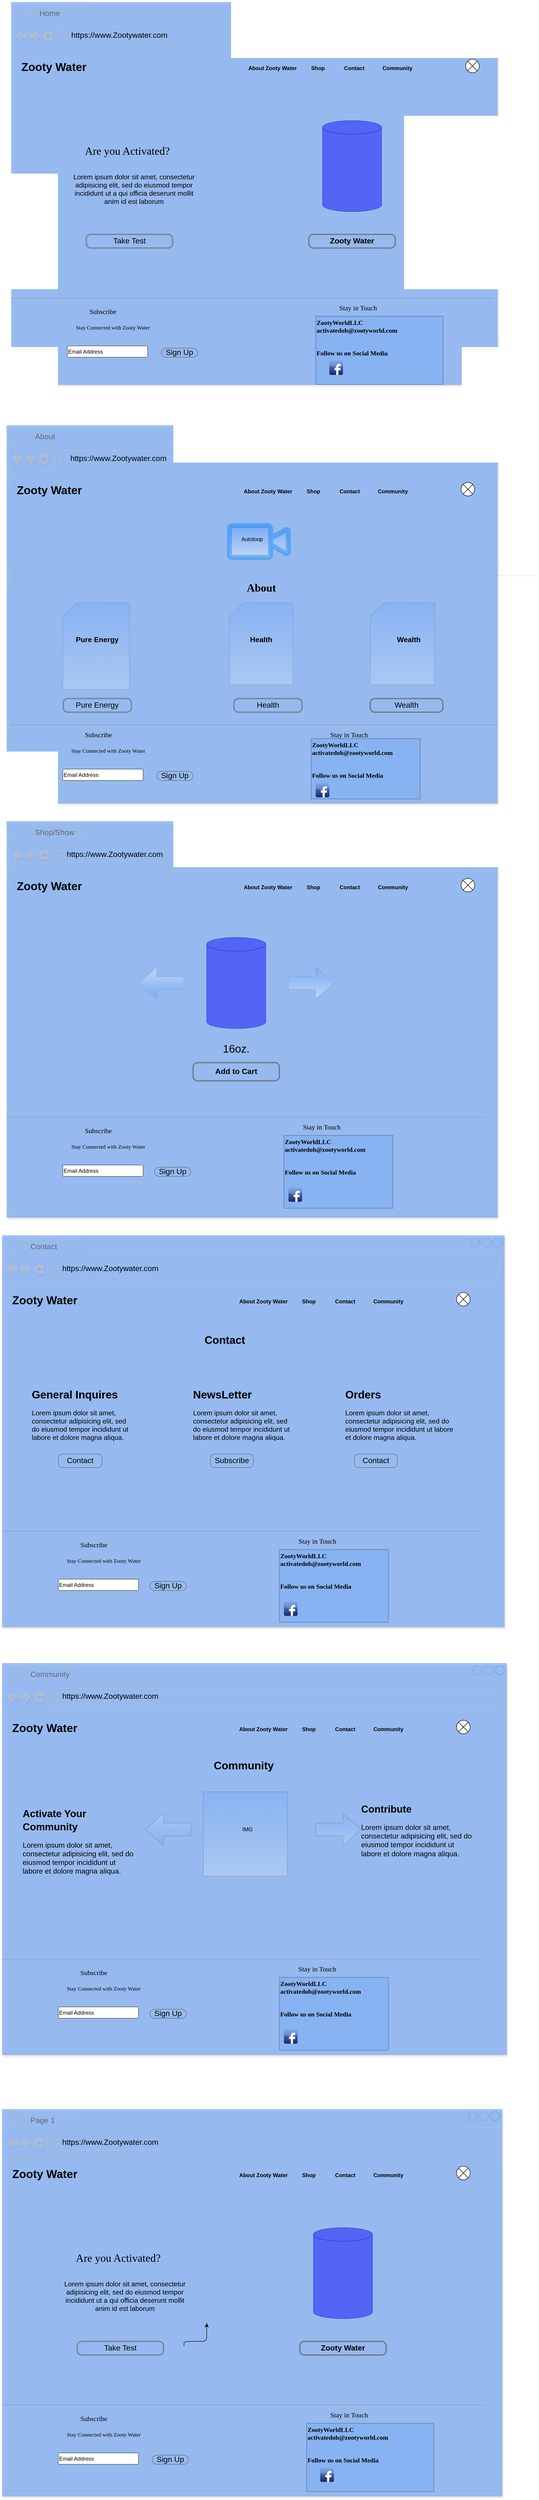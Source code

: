 <mxfile>
    <diagram id="Bkmkow826LwfUad28RLH" name="Page-1">
        <mxGraphModel dx="1560" dy="3730" grid="1" gridSize="10" guides="1" tooltips="1" connect="1" arrows="1" fold="1" page="1" pageScale="1" pageWidth="850" pageHeight="1100" math="0" shadow="0">
            <root>
                <mxCell id="0"/>
                <mxCell id="1" parent="0"/>
                <mxCell id="28" value="" style="strokeWidth=1;shadow=1;dashed=0;align=center;html=1;shape=mxgraph.mockup.containers.browserWindow;rSize=0;mainText=,;recursiveResize=0;rounded=0;labelBackgroundColor=none;fontFamily=Verdana;fontSize=12;gradientDirection=north;opacity=50;strokeColor=#6C8EBF;fillColor=#4F95FF;" vertex="1" parent="1">
                    <mxGeometry x="30" y="-840" width="1070" height="840" as="geometry"/>
                </mxCell>
                <mxCell id="29" value="Home" style="strokeWidth=1;shadow=0;dashed=0;align=center;html=1;shape=mxgraph.mockup.containers.anchor;fontSize=17;fontColor=#666666;align=left;" vertex="1" parent="28">
                    <mxGeometry x="60" y="12" width="110" height="26" as="geometry"/>
                </mxCell>
                <mxCell id="30" value="&lt;font color=&quot;#000000&quot;&gt;https://www.Zootywater.com&lt;/font&gt;" style="strokeWidth=1;shadow=0;dashed=0;align=center;html=1;shape=mxgraph.mockup.containers.anchor;rSize=0;fontSize=17;fontColor=#666666;align=left;" vertex="1" parent="28">
                    <mxGeometry x="130" y="60" width="250" height="26" as="geometry"/>
                </mxCell>
                <mxCell id="31" value="&lt;font style=&quot;font-size: 25px&quot; face=&quot;Helvetica&quot;&gt;&lt;b&gt;Zooty Water&lt;/b&gt;&lt;/font&gt;" style="text;html=1;points=[];align=left;verticalAlign=top;spacingTop=-4;fontSize=30;fontFamily=Verdana" vertex="1" parent="28">
                    <mxGeometry x="20" y="120" width="270" height="40" as="geometry"/>
                </mxCell>
                <mxCell id="32" value="&lt;font style=&quot;font-size: 24px&quot;&gt;Are you Activated?&lt;/font&gt;" style="text;html=1;points=[];align=left;verticalAlign=top;spacingTop=-4;fontSize=15;fontFamily=Verdana" vertex="1" parent="28">
                    <mxGeometry x="160" y="310" width="250" height="30" as="geometry"/>
                </mxCell>
                <mxCell id="33" value="Take Test" style="strokeWidth=3;shadow=0;dashed=0;align=center;html=1;shape=mxgraph.mockup.buttons.button;strokeColor=#666666;mainText=;buttonStyle=round;fontSize=17;fontStyle=0;fillColor=none;whiteSpace=wrap;rounded=0;labelBackgroundColor=none;opacity=60;" vertex="1" parent="28">
                    <mxGeometry x="165" y="510" width="190" height="30" as="geometry"/>
                </mxCell>
                <mxCell id="34" value="&lt;b&gt;Zooty Water&lt;/b&gt;" style="strokeWidth=3;shadow=0;dashed=0;align=center;html=1;shape=mxgraph.mockup.buttons.button;strokeColor=#666666;mainText=;buttonStyle=round;fontSize=17;fontStyle=0;fillColor=none;whiteSpace=wrap;rounded=0;labelBackgroundColor=none;opacity=70;" vertex="1" parent="28">
                    <mxGeometry x="655" y="510" width="190" height="30" as="geometry"/>
                </mxCell>
                <mxCell id="35" value="" style="verticalLabelPosition=bottom;shadow=0;dashed=0;align=center;html=1;verticalAlign=top;strokeWidth=1;shape=mxgraph.mockup.markup.line;strokeColor=#999999;rounded=0;labelBackgroundColor=none;fillColor=#ffffff;fontFamily=Verdana;fontSize=12;fontColor=#000000;" vertex="1" parent="28">
                    <mxGeometry y="640" width="1060" height="20" as="geometry"/>
                </mxCell>
                <mxCell id="36" value="Subscribe" style="text;html=1;points=[];align=left;verticalAlign=top;spacingTop=-4;fontSize=15;fontFamily=Verdana" vertex="1" parent="28">
                    <mxGeometry x="170" y="667.5" width="170" height="30" as="geometry"/>
                </mxCell>
                <mxCell id="37" value="Stay in Touch" style="text;html=1;points=[];align=left;verticalAlign=top;spacingTop=-4;fontSize=15;fontFamily=Verdana" vertex="1" parent="28">
                    <mxGeometry x="720" y="660" width="170" height="30" as="geometry"/>
                </mxCell>
                <mxCell id="38" value="&lt;font style=&quot;font-size: 14px&quot;&gt;&lt;b&gt;ZootyWorldLLC&lt;br&gt;activatedoh@zootyworld.com&lt;br&gt;&lt;br&gt;&lt;br&gt;Follow us on Social Media&lt;br&gt;&lt;/b&gt;&lt;br&gt;&lt;/font&gt;" style="whiteSpace=wrap;html=1;rounded=0;shadow=0;labelBackgroundColor=none;strokeWidth=2;fontFamily=Verdana;fontSize=12;align=left;verticalAlign=top;opacity=20;fillColor=#4F95FF;" vertex="1" parent="28">
                    <mxGeometry x="670" y="690" width="280" height="150" as="geometry"/>
                </mxCell>
                <mxCell id="39" value="Stay Connected with Zooty Water&amp;nbsp;" style="text;html=1;points=[];align=left;verticalAlign=top;spacingTop=-4;fontSize=12;fontFamily=Verdana;whiteSpace=wrap;" vertex="1" parent="28">
                    <mxGeometry x="140" y="705" width="470" height="40" as="geometry"/>
                </mxCell>
                <mxCell id="40" value="&lt;b&gt;About Zooty Water&lt;/b&gt;" style="text;html=1;strokeColor=none;fillColor=none;align=center;verticalAlign=middle;whiteSpace=wrap;rounded=0;" vertex="1" parent="28">
                    <mxGeometry x="520" y="130" width="110" height="30" as="geometry"/>
                </mxCell>
                <mxCell id="41" value="Shop" style="text;html=1;strokeColor=none;fillColor=none;align=center;verticalAlign=middle;whiteSpace=wrap;rounded=0;fontStyle=1" vertex="1" parent="28">
                    <mxGeometry x="600" y="130" width="150" height="30" as="geometry"/>
                </mxCell>
                <mxCell id="42" value="&lt;b&gt;Contact&lt;/b&gt;" style="text;html=1;strokeColor=none;fillColor=none;align=center;verticalAlign=middle;whiteSpace=wrap;rounded=0;" vertex="1" parent="28">
                    <mxGeometry x="710" y="130" width="90" height="30" as="geometry"/>
                </mxCell>
                <mxCell id="43" value="&lt;b&gt;Community&lt;/b&gt;" style="text;html=1;strokeColor=none;fillColor=none;align=center;verticalAlign=middle;whiteSpace=wrap;rounded=0;" vertex="1" parent="28">
                    <mxGeometry x="790" y="130" width="120" height="30" as="geometry"/>
                </mxCell>
                <mxCell id="44" value="" style="shape=sumEllipse;perimeter=ellipsePerimeter;whiteSpace=wrap;html=1;backgroundOutline=1;" vertex="1" parent="28">
                    <mxGeometry x="1000" y="125" width="30" height="30" as="geometry"/>
                </mxCell>
                <mxCell id="45" value="&lt;span style=&quot;text-align: left&quot;&gt;&lt;font style=&quot;font-size: 15px&quot;&gt;Lorem ipsum dolor sit amet, consectetur adipisicing elit, sed do eiusmod tempor incididunt ut a qui officia deserunt mollit anim id est laborum&lt;/font&gt;&lt;/span&gt;" style="text;html=1;strokeColor=none;fillColor=none;align=center;verticalAlign=middle;whiteSpace=wrap;rounded=0;" vertex="1" parent="28">
                    <mxGeometry x="130" y="340" width="280" height="140" as="geometry"/>
                </mxCell>
                <mxCell id="46" value="" style="shape=cylinder3;whiteSpace=wrap;html=1;boundedLbl=1;backgroundOutline=1;size=15;strokeColor=#0D00BF;fillColor=#1212FC;opacity=50;" vertex="1" parent="28">
                    <mxGeometry x="685" y="260" width="130" height="200" as="geometry"/>
                </mxCell>
                <mxCell id="47" value="" style="shape=image;html=1;verticalAlign=top;verticalLabelPosition=bottom;labelBackgroundColor=#ffffff;imageAspect=0;aspect=fixed;image=https://cdn4.iconfinder.com/data/icons/general-office/91/General_Office_03-128.png" vertex="1" parent="28">
                    <mxGeometry x="20" y="705" width="95" height="95" as="geometry"/>
                </mxCell>
                <mxCell id="48" value="&lt;font style=&quot;font-size: 12px&quot;&gt;Email Address&lt;/font&gt;" style="strokeWidth=1;html=1;shadow=0;dashed=0;shape=mxgraph.ios.iTextInput;strokeColor=#444444;buttonText=;fontSize=8;whiteSpace=wrap;align=left;" vertex="1" parent="28">
                    <mxGeometry x="123.25" y="755" width="176.75" height="25" as="geometry"/>
                </mxCell>
                <mxCell id="49" value="" style="dashed=0;outlineConnect=0;html=1;align=center;labelPosition=center;verticalLabelPosition=bottom;verticalAlign=top;shape=mxgraph.webicons.facebook;fillColor=#6294E4;gradientColor=#1A2665;strokeWidth=12;" vertex="1" parent="28">
                    <mxGeometry x="700" y="787.35" width="30" height="31.4" as="geometry"/>
                </mxCell>
                <mxCell id="50" value="" style="shape=image;html=1;verticalAlign=top;verticalLabelPosition=bottom;labelBackgroundColor=#ffffff;imageAspect=0;aspect=fixed;image=https://cdn3.iconfinder.com/data/icons/social-media-2169/24/social_media_social_media_logo_instagram-128.png;strokeWidth=12;gradientColor=none;" vertex="1" parent="28">
                    <mxGeometry x="750" y="787.35" width="35" height="35" as="geometry"/>
                </mxCell>
                <mxCell id="51" value="" style="shape=image;html=1;verticalAlign=top;verticalLabelPosition=bottom;labelBackgroundColor=#ffffff;imageAspect=0;aspect=fixed;image=https://cdn3.iconfinder.com/data/icons/2018-social-media-logotypes/1000/2018_social_media_popular_app_logo_youtube-128.png;strokeWidth=12;gradientColor=none;" vertex="1" parent="28">
                    <mxGeometry x="807" y="785.85" width="38" height="38" as="geometry"/>
                </mxCell>
                <mxCell id="52" value="" style="shape=image;html=1;verticalAlign=top;verticalLabelPosition=bottom;labelBackgroundColor=#ffffff;imageAspect=0;aspect=fixed;image=https://cdn1.iconfinder.com/data/icons/science-technology-outline/91/Science__Technology_20-128.png;strokeWidth=12;gradientColor=none;" vertex="1" parent="28">
                    <mxGeometry x="870" y="787.35" width="40" height="40" as="geometry"/>
                </mxCell>
                <mxCell id="53" value="Sign Up" style="strokeWidth=1;shadow=0;dashed=0;align=center;html=1;shape=mxgraph.mockup.buttons.button;strokeColor=#666666;mainText=;buttonStyle=round;fontSize=17;fontStyle=0;fillColor=none;whiteSpace=wrap;rounded=0;labelBackgroundColor=none;" vertex="1" parent="28">
                    <mxGeometry x="330" y="760" width="80" height="20" as="geometry"/>
                </mxCell>
                <mxCell id="54" value="" style="strokeWidth=1;shadow=1;dashed=0;align=center;html=1;shape=mxgraph.mockup.containers.browserWindow;rSize=0;mainText=,;recursiveResize=0;rounded=0;labelBackgroundColor=none;fontFamily=Verdana;fontSize=12;gradientDirection=north;opacity=50;strokeColor=#6C8EBF;fillColor=#4F95FF;" vertex="1" parent="1">
                    <mxGeometry x="20" y="960" width="1080" height="870" as="geometry"/>
                </mxCell>
                <mxCell id="55" value="Shop/Show" style="strokeWidth=1;shadow=0;dashed=0;align=center;html=1;shape=mxgraph.mockup.containers.anchor;fontSize=17;fontColor=#666666;align=left;" vertex="1" parent="54">
                    <mxGeometry x="60" y="12" width="110" height="26" as="geometry"/>
                </mxCell>
                <mxCell id="56" value="&lt;font color=&quot;#000000&quot;&gt;https://www.Zootywater.com&lt;/font&gt;" style="strokeWidth=1;shadow=0;dashed=0;align=center;html=1;shape=mxgraph.mockup.containers.anchor;rSize=0;fontSize=17;fontColor=#666666;align=left;" vertex="1" parent="54">
                    <mxGeometry x="130" y="60" width="250" height="26" as="geometry"/>
                </mxCell>
                <mxCell id="57" value="&lt;font style=&quot;font-size: 25px&quot; face=&quot;Helvetica&quot;&gt;&lt;b&gt;Zooty Water&lt;/b&gt;&lt;/font&gt;" style="text;html=1;points=[];align=left;verticalAlign=top;spacingTop=-4;fontSize=30;fontFamily=Verdana" vertex="1" parent="54">
                    <mxGeometry x="20" y="120" width="270" height="40" as="geometry"/>
                </mxCell>
                <mxCell id="58" value="&lt;b&gt;Add to Cart&lt;/b&gt;" style="strokeWidth=3;shadow=0;dashed=0;align=center;html=1;shape=mxgraph.mockup.buttons.button;strokeColor=#666666;mainText=;buttonStyle=round;fontSize=17;fontStyle=0;fillColor=none;whiteSpace=wrap;rounded=0;labelBackgroundColor=none;opacity=70;" vertex="1" parent="54">
                    <mxGeometry x="410" y="530" width="190" height="40" as="geometry"/>
                </mxCell>
                <mxCell id="59" value="" style="verticalLabelPosition=bottom;shadow=0;dashed=0;align=center;html=1;verticalAlign=top;strokeWidth=1;shape=mxgraph.mockup.markup.line;strokeColor=#999999;rounded=0;labelBackgroundColor=none;fillColor=#ffffff;fontFamily=Verdana;fontSize=12;fontColor=#000000;" vertex="1" parent="54">
                    <mxGeometry y="640" width="1050" height="20" as="geometry"/>
                </mxCell>
                <mxCell id="60" value="Subscribe" style="text;html=1;points=[];align=left;verticalAlign=top;spacingTop=-4;fontSize=15;fontFamily=Verdana" vertex="1" parent="54">
                    <mxGeometry x="170" y="667.5" width="170" height="30" as="geometry"/>
                </mxCell>
                <mxCell id="61" value="Stay in Touch" style="text;html=1;points=[];align=left;verticalAlign=top;spacingTop=-4;fontSize=15;fontFamily=Verdana" vertex="1" parent="54">
                    <mxGeometry x="650" y="660" width="170" height="30" as="geometry"/>
                </mxCell>
                <mxCell id="62" value="&lt;font style=&quot;font-size: 14px&quot;&gt;&lt;b&gt;ZootyWorldLLC&lt;br&gt;activatedoh@zootyworld.com&lt;br&gt;&lt;br&gt;&lt;br&gt;Follow us on Social Media&lt;br&gt;&lt;/b&gt;&lt;br&gt;&lt;/font&gt;" style="whiteSpace=wrap;html=1;rounded=0;shadow=0;labelBackgroundColor=none;strokeWidth=2;fontFamily=Verdana;fontSize=12;align=left;verticalAlign=top;opacity=20;fillColor=#4F95FF;" vertex="1" parent="54">
                    <mxGeometry x="610" y="690" width="240" height="160" as="geometry"/>
                </mxCell>
                <mxCell id="63" value="Stay Connected with Zooty Water&amp;nbsp;" style="text;html=1;points=[];align=left;verticalAlign=top;spacingTop=-4;fontSize=12;fontFamily=Verdana;whiteSpace=wrap;" vertex="1" parent="54">
                    <mxGeometry x="140" y="705" width="470" height="40" as="geometry"/>
                </mxCell>
                <mxCell id="64" value="&lt;b&gt;About Zooty Water&lt;/b&gt;" style="text;html=1;strokeColor=none;fillColor=none;align=center;verticalAlign=middle;whiteSpace=wrap;rounded=0;" vertex="1" parent="54">
                    <mxGeometry x="520" y="130" width="110" height="30" as="geometry"/>
                </mxCell>
                <mxCell id="65" value="Shop" style="text;html=1;strokeColor=none;fillColor=none;align=center;verticalAlign=middle;whiteSpace=wrap;rounded=0;fontStyle=1" vertex="1" parent="54">
                    <mxGeometry x="600" y="130" width="150" height="30" as="geometry"/>
                </mxCell>
                <mxCell id="66" value="&lt;b&gt;Contact&lt;/b&gt;" style="text;html=1;strokeColor=none;fillColor=none;align=center;verticalAlign=middle;whiteSpace=wrap;rounded=0;" vertex="1" parent="54">
                    <mxGeometry x="710" y="130" width="90" height="30" as="geometry"/>
                </mxCell>
                <mxCell id="67" value="&lt;b&gt;Community&lt;/b&gt;" style="text;html=1;strokeColor=none;fillColor=none;align=center;verticalAlign=middle;whiteSpace=wrap;rounded=0;" vertex="1" parent="54">
                    <mxGeometry x="790" y="130" width="120" height="30" as="geometry"/>
                </mxCell>
                <mxCell id="68" value="" style="shape=sumEllipse;perimeter=ellipsePerimeter;whiteSpace=wrap;html=1;backgroundOutline=1;" vertex="1" parent="54">
                    <mxGeometry x="1000" y="125" width="30" height="30" as="geometry"/>
                </mxCell>
                <mxCell id="69" value="" style="shape=cylinder3;whiteSpace=wrap;html=1;boundedLbl=1;backgroundOutline=1;size=15;strokeColor=#0D00BF;fillColor=#1212FC;opacity=50;" vertex="1" parent="54">
                    <mxGeometry x="440" y="255" width="130" height="200" as="geometry"/>
                </mxCell>
                <mxCell id="70" value="" style="shape=image;html=1;verticalAlign=top;verticalLabelPosition=bottom;labelBackgroundColor=#ffffff;imageAspect=0;aspect=fixed;image=https://cdn4.iconfinder.com/data/icons/general-office/91/General_Office_03-128.png" vertex="1" parent="54">
                    <mxGeometry x="20" y="705" width="95" height="95" as="geometry"/>
                </mxCell>
                <mxCell id="71" value="&lt;font style=&quot;font-size: 12px&quot;&gt;Email Address&lt;/font&gt;" style="strokeWidth=1;html=1;shadow=0;dashed=0;shape=mxgraph.ios.iTextInput;strokeColor=#444444;buttonText=;fontSize=8;whiteSpace=wrap;align=left;" vertex="1" parent="54">
                    <mxGeometry x="123.25" y="755" width="176.75" height="25" as="geometry"/>
                </mxCell>
                <mxCell id="72" value="" style="dashed=0;outlineConnect=0;html=1;align=center;labelPosition=center;verticalLabelPosition=bottom;verticalAlign=top;shape=mxgraph.webicons.facebook;fillColor=#6294E4;gradientColor=#1A2665;strokeWidth=12;" vertex="1" parent="54">
                    <mxGeometry x="620" y="804.3" width="30" height="31.4" as="geometry"/>
                </mxCell>
                <mxCell id="73" value="" style="shape=image;html=1;verticalAlign=top;verticalLabelPosition=bottom;labelBackgroundColor=#ffffff;imageAspect=0;aspect=fixed;image=https://cdn3.iconfinder.com/data/icons/social-media-2169/24/social_media_social_media_logo_instagram-128.png;strokeWidth=12;gradientColor=none;" vertex="1" parent="54">
                    <mxGeometry x="670" y="805" width="35" height="35" as="geometry"/>
                </mxCell>
                <mxCell id="74" value="" style="shape=image;html=1;verticalAlign=top;verticalLabelPosition=bottom;labelBackgroundColor=#ffffff;imageAspect=0;aspect=fixed;image=https://cdn3.iconfinder.com/data/icons/2018-social-media-logotypes/1000/2018_social_media_popular_app_logo_youtube-128.png;strokeWidth=12;gradientColor=none;" vertex="1" parent="54">
                    <mxGeometry x="730" y="804.3" width="38" height="38" as="geometry"/>
                </mxCell>
                <mxCell id="75" value="" style="shape=image;html=1;verticalAlign=top;verticalLabelPosition=bottom;labelBackgroundColor=#ffffff;imageAspect=0;aspect=fixed;image=https://cdn1.iconfinder.com/data/icons/science-technology-outline/91/Science__Technology_20-128.png;strokeWidth=12;gradientColor=none;" vertex="1" parent="54">
                    <mxGeometry x="790" y="805" width="40" height="40" as="geometry"/>
                </mxCell>
                <mxCell id="76" value="Sign Up" style="strokeWidth=1;shadow=0;dashed=0;align=center;html=1;shape=mxgraph.mockup.buttons.button;strokeColor=#666666;mainText=;buttonStyle=round;fontSize=17;fontStyle=0;fillColor=none;whiteSpace=wrap;rounded=0;labelBackgroundColor=none;" vertex="1" parent="54">
                    <mxGeometry x="325" y="760" width="80" height="20" as="geometry"/>
                </mxCell>
                <mxCell id="77" value="" style="html=1;shadow=0;dashed=0;align=center;verticalAlign=middle;shape=mxgraph.arrows2.arrow;dy=0.6;dx=40;notch=0;strokeColor=#6C8EBF;strokeWidth=1;fillColor=#4F95FF;gradientColor=#ffffff;opacity=40;rotation=-180;" vertex="1" parent="54">
                    <mxGeometry x="290" y="320" width="100" height="70" as="geometry"/>
                </mxCell>
                <mxCell id="78" value="" style="html=1;shadow=0;dashed=0;align=center;verticalAlign=middle;shape=mxgraph.arrows2.arrow;dy=0.6;dx=40;notch=0;strokeColor=#6C8EBF;strokeWidth=1;fillColor=#4F95FF;gradientColor=#ffffff;opacity=40;" vertex="1" parent="54">
                    <mxGeometry x="620" y="320" width="100" height="70" as="geometry"/>
                </mxCell>
                <mxCell id="79" value="&lt;font style=&quot;font-size: 24px&quot;&gt;16oz.&lt;/font&gt;" style="text;html=1;strokeColor=none;fillColor=none;align=center;verticalAlign=middle;whiteSpace=wrap;rounded=0;shadow=0;opacity=20;" vertex="1" parent="54">
                    <mxGeometry x="405" y="470" width="200" height="60" as="geometry"/>
                </mxCell>
                <mxCell id="80" value="" style="strokeWidth=1;shadow=1;dashed=0;align=center;html=1;shape=mxgraph.mockup.containers.browserWindow;rSize=0;mainText=,;recursiveResize=0;rounded=0;labelBackgroundColor=none;fontFamily=Verdana;fontSize=12;gradientDirection=north;opacity=50;strokeColor=#6C8EBF;fillColor=#4F95FF;" vertex="1" parent="1">
                    <mxGeometry x="20" y="90" width="1080" height="830" as="geometry"/>
                </mxCell>
                <mxCell id="81" value="About" style="strokeWidth=1;shadow=0;dashed=0;align=center;html=1;shape=mxgraph.mockup.containers.anchor;fontSize=17;fontColor=#666666;align=left;" vertex="1" parent="80">
                    <mxGeometry x="60" y="12" width="110" height="26" as="geometry"/>
                </mxCell>
                <mxCell id="82" value="&lt;font color=&quot;#000000&quot;&gt;https://www.Zootywater.com&lt;/font&gt;" style="strokeWidth=1;shadow=0;dashed=0;align=center;html=1;shape=mxgraph.mockup.containers.anchor;rSize=0;fontSize=17;fontColor=#666666;align=left;" vertex="1" parent="80">
                    <mxGeometry x="138" y="60" width="250" height="26" as="geometry"/>
                </mxCell>
                <mxCell id="83" value="&lt;font style=&quot;font-size: 25px&quot; face=&quot;Helvetica&quot;&gt;&lt;b&gt;Zooty Water&lt;/b&gt;&lt;/font&gt;" style="text;html=1;points=[];align=left;verticalAlign=top;spacingTop=-4;fontSize=30;fontFamily=Verdana" vertex="1" parent="80">
                    <mxGeometry x="20" y="120" width="270" height="40" as="geometry"/>
                </mxCell>
                <mxCell id="84" value="&lt;font size=&quot;1&quot;&gt;&lt;b style=&quot;font-size: 24px&quot;&gt;About&lt;/b&gt;&lt;/font&gt;" style="text;html=1;points=[];align=center;verticalAlign=top;spacingTop=-4;fontSize=15;fontFamily=Verdana" vertex="1" parent="80">
                    <mxGeometry x="475" y="340" width="170" height="30" as="geometry"/>
                </mxCell>
                <mxCell id="85" value="Pure Energy" style="strokeWidth=3;shadow=0;dashed=0;align=center;html=1;shape=mxgraph.mockup.buttons.button;strokeColor=#666666;mainText=;buttonStyle=round;fontSize=17;fontStyle=0;fillColor=none;whiteSpace=wrap;rounded=0;labelBackgroundColor=none;opacity=60;" vertex="1" parent="80">
                    <mxGeometry x="124.25" y="600" width="150" height="30" as="geometry"/>
                </mxCell>
                <mxCell id="86" value="Wealth" style="strokeWidth=3;shadow=0;dashed=0;align=center;html=1;shape=mxgraph.mockup.buttons.button;strokeColor=#666666;mainText=;buttonStyle=round;fontSize=17;fontStyle=0;fillColor=none;whiteSpace=wrap;rounded=0;labelBackgroundColor=none;opacity=70;" vertex="1" parent="80">
                    <mxGeometry x="800" y="600" width="160" height="30" as="geometry"/>
                </mxCell>
                <mxCell id="87" value="" style="verticalLabelPosition=bottom;shadow=0;dashed=0;align=center;html=1;verticalAlign=top;strokeWidth=1;shape=mxgraph.mockup.markup.line;strokeColor=#999999;rounded=0;labelBackgroundColor=none;fillColor=#ffffff;fontFamily=Verdana;fontSize=12;fontColor=#000000;" vertex="1" parent="80">
                    <mxGeometry x="10" y="647.5" width="1070" height="20" as="geometry"/>
                </mxCell>
                <mxCell id="88" value="Subscribe" style="text;html=1;points=[];align=left;verticalAlign=top;spacingTop=-4;fontSize=15;fontFamily=Verdana" vertex="1" parent="80">
                    <mxGeometry x="170" y="667.5" width="170" height="30" as="geometry"/>
                </mxCell>
                <mxCell id="89" value="Stay in Touch" style="text;html=1;points=[];align=left;verticalAlign=top;spacingTop=-4;fontSize=15;fontFamily=Verdana" vertex="1" parent="80">
                    <mxGeometry x="710" y="667.5" width="170" height="30" as="geometry"/>
                </mxCell>
                <mxCell id="90" value="&lt;font style=&quot;font-size: 14px&quot;&gt;&lt;b&gt;ZootyWorldLLC&lt;br&gt;activatedoh@zootyworld.com&lt;br&gt;&lt;br&gt;&lt;br&gt;Follow us on Social Media&lt;br&gt;&lt;/b&gt;&lt;br&gt;&lt;/font&gt;" style="whiteSpace=wrap;html=1;rounded=0;shadow=0;labelBackgroundColor=none;strokeWidth=2;fontFamily=Verdana;fontSize=12;align=left;verticalAlign=top;opacity=20;fillColor=#4F95FF;" vertex="1" parent="80">
                    <mxGeometry x="670" y="688.05" width="240" height="132.5" as="geometry"/>
                </mxCell>
                <mxCell id="91" value="Stay Connected with Zooty Water&amp;nbsp;" style="text;html=1;points=[];align=left;verticalAlign=top;spacingTop=-4;fontSize=12;fontFamily=Verdana;whiteSpace=wrap;" vertex="1" parent="80">
                    <mxGeometry x="140" y="705" width="470" height="40" as="geometry"/>
                </mxCell>
                <mxCell id="92" value="&lt;b&gt;About Zooty Water&lt;/b&gt;" style="text;html=1;strokeColor=none;fillColor=none;align=center;verticalAlign=middle;whiteSpace=wrap;rounded=0;" vertex="1" parent="80">
                    <mxGeometry x="520" y="130" width="110" height="30" as="geometry"/>
                </mxCell>
                <mxCell id="93" value="Shop" style="text;html=1;strokeColor=none;fillColor=none;align=center;verticalAlign=middle;whiteSpace=wrap;rounded=0;fontStyle=1" vertex="1" parent="80">
                    <mxGeometry x="600" y="130" width="150" height="30" as="geometry"/>
                </mxCell>
                <mxCell id="94" value="&lt;b&gt;Contact&lt;/b&gt;" style="text;html=1;strokeColor=none;fillColor=none;align=center;verticalAlign=middle;whiteSpace=wrap;rounded=0;" vertex="1" parent="80">
                    <mxGeometry x="710" y="130" width="90" height="30" as="geometry"/>
                </mxCell>
                <mxCell id="95" value="&lt;b&gt;Community&lt;/b&gt;" style="text;html=1;strokeColor=none;fillColor=none;align=center;verticalAlign=middle;whiteSpace=wrap;rounded=0;" vertex="1" parent="80">
                    <mxGeometry x="790" y="130" width="120" height="30" as="geometry"/>
                </mxCell>
                <mxCell id="96" value="" style="shape=sumEllipse;perimeter=ellipsePerimeter;whiteSpace=wrap;html=1;backgroundOutline=1;" vertex="1" parent="80">
                    <mxGeometry x="1000" y="125" width="30" height="30" as="geometry"/>
                </mxCell>
                <mxCell id="97" value="" style="shape=image;html=1;verticalAlign=top;verticalLabelPosition=bottom;labelBackgroundColor=#ffffff;imageAspect=0;aspect=fixed;image=https://cdn4.iconfinder.com/data/icons/general-office/91/General_Office_03-128.png" vertex="1" parent="80">
                    <mxGeometry x="20" y="705" width="95" height="95" as="geometry"/>
                </mxCell>
                <mxCell id="98" value="&lt;font style=&quot;font-size: 12px&quot;&gt;Email Address&lt;/font&gt;" style="strokeWidth=1;html=1;shadow=0;dashed=0;shape=mxgraph.ios.iTextInput;strokeColor=#444444;buttonText=;fontSize=8;whiteSpace=wrap;align=left;" vertex="1" parent="80">
                    <mxGeometry x="123.25" y="755" width="176.75" height="25" as="geometry"/>
                </mxCell>
                <mxCell id="99" value="" style="dashed=0;outlineConnect=0;html=1;align=center;labelPosition=center;verticalLabelPosition=bottom;verticalAlign=top;shape=mxgraph.webicons.facebook;fillColor=#6294E4;gradientColor=#1A2665;strokeWidth=12;" vertex="1" parent="80">
                    <mxGeometry x="680" y="785.55" width="30" height="31.4" as="geometry"/>
                </mxCell>
                <mxCell id="100" value="" style="shape=image;html=1;verticalAlign=top;verticalLabelPosition=bottom;labelBackgroundColor=#ffffff;imageAspect=0;aspect=fixed;image=https://cdn3.iconfinder.com/data/icons/social-media-2169/24/social_media_social_media_logo_instagram-128.png;strokeWidth=12;gradientColor=none;" vertex="1" parent="80">
                    <mxGeometry x="730" y="785.55" width="35" height="35" as="geometry"/>
                </mxCell>
                <mxCell id="101" value="" style="shape=image;html=1;verticalAlign=top;verticalLabelPosition=bottom;labelBackgroundColor=#ffffff;imageAspect=0;aspect=fixed;image=https://cdn3.iconfinder.com/data/icons/2018-social-media-logotypes/1000/2018_social_media_popular_app_logo_youtube-128.png;strokeWidth=12;gradientColor=none;" vertex="1" parent="80">
                    <mxGeometry x="776" y="784.05" width="38" height="38" as="geometry"/>
                </mxCell>
                <mxCell id="102" value="" style="shape=image;html=1;verticalAlign=top;verticalLabelPosition=bottom;labelBackgroundColor=#ffffff;imageAspect=0;aspect=fixed;image=https://cdn1.iconfinder.com/data/icons/science-technology-outline/91/Science__Technology_20-128.png;strokeWidth=12;gradientColor=none;" vertex="1" parent="80">
                    <mxGeometry x="828" y="785.55" width="40" height="40" as="geometry"/>
                </mxCell>
                <mxCell id="103" value="Sign Up" style="strokeWidth=1;shadow=0;dashed=0;align=center;html=1;shape=mxgraph.mockup.buttons.button;strokeColor=#666666;mainText=;buttonStyle=round;fontSize=17;fontStyle=0;fillColor=none;whiteSpace=wrap;rounded=0;labelBackgroundColor=none;" vertex="1" parent="80">
                    <mxGeometry x="330" y="760" width="80" height="20" as="geometry"/>
                </mxCell>
                <mxCell id="104" value="" style="shape=card;whiteSpace=wrap;html=1;shadow=0;strokeColor=#6C8EBF;strokeWidth=3;fillColor=#4F95FF;gradientColor=#ffffff;opacity=20;" vertex="1" parent="80">
                    <mxGeometry x="123.25" y="390" width="146.75" height="190" as="geometry"/>
                </mxCell>
                <mxCell id="105" value="" style="html=1;verticalLabelPosition=bottom;align=center;labelBackgroundColor=#ffffff;verticalAlign=top;strokeWidth=11;strokeColor=#0080F0;shadow=0;dashed=0;shape=mxgraph.ios7.icons.video_conversation;fillColor=#4F95FF;gradientColor=#ffffff;opacity=40;" vertex="1" parent="80">
                    <mxGeometry x="490" y="220" width="130" height="70" as="geometry"/>
                </mxCell>
                <mxCell id="106" value="&lt;font style=&quot;font-size: 16px&quot;&gt;&lt;b&gt;Pure Energy&lt;/b&gt;&lt;/font&gt;" style="text;html=1;strokeColor=none;fillColor=none;align=center;verticalAlign=middle;whiteSpace=wrap;rounded=0;shadow=0;opacity=20;" vertex="1" parent="80">
                    <mxGeometry x="134.25" y="420" width="130" height="100" as="geometry"/>
                </mxCell>
                <mxCell id="107" value="" style="verticalLabelPosition=bottom;shadow=0;dashed=0;align=center;html=1;verticalAlign=top;strokeWidth=1;shape=mxgraph.mockup.markup.line;strokeColor=#999999;rounded=0;labelBackgroundColor=none;fillColor=#ffffff;fontFamily=Verdana;fontSize=12;fontColor=#000000;opacity=20;" vertex="1" parent="80">
                    <mxGeometry x="10" y="320" width="1160" height="20" as="geometry"/>
                </mxCell>
                <mxCell id="108" value="" style="shape=card;whiteSpace=wrap;html=1;shadow=0;strokeColor=#6C8EBF;strokeWidth=3;fillColor=#4F95FF;gradientColor=#ffffff;opacity=20;" vertex="1" parent="80">
                    <mxGeometry x="490" y="390" width="140" height="180" as="geometry"/>
                </mxCell>
                <mxCell id="109" value="" style="shape=card;whiteSpace=wrap;html=1;shadow=0;strokeColor=#6C8EBF;strokeWidth=3;fillColor=#4F95FF;gradientColor=#ffffff;opacity=20;" vertex="1" parent="80">
                    <mxGeometry x="800" y="390" width="142" height="180" as="geometry"/>
                </mxCell>
                <mxCell id="110" value="Health" style="strokeWidth=3;shadow=0;dashed=0;align=center;html=1;shape=mxgraph.mockup.buttons.button;strokeColor=#666666;mainText=;buttonStyle=round;fontSize=17;fontStyle=0;fillColor=none;whiteSpace=wrap;rounded=0;labelBackgroundColor=none;opacity=60;" vertex="1" parent="80">
                    <mxGeometry x="500" y="600" width="150" height="30" as="geometry"/>
                </mxCell>
                <mxCell id="111" value="&lt;font style=&quot;font-size: 16px&quot;&gt;&lt;b&gt;Health&lt;/b&gt;&lt;/font&gt;" style="text;html=1;strokeColor=none;fillColor=none;align=center;verticalAlign=middle;whiteSpace=wrap;rounded=0;shadow=0;opacity=40;strokeWidth=1;" vertex="1" parent="80">
                    <mxGeometry x="495" y="430" width="130" height="80" as="geometry"/>
                </mxCell>
                <mxCell id="112" value="&lt;span style=&quot;font-size: 16px&quot;&gt;&lt;b&gt;Wealth&lt;/b&gt;&lt;/span&gt;" style="text;html=1;strokeColor=none;fillColor=none;align=center;verticalAlign=middle;whiteSpace=wrap;rounded=0;shadow=0;opacity=40;" vertex="1" parent="80">
                    <mxGeometry x="850" y="450" width="70" height="40" as="geometry"/>
                </mxCell>
                <mxCell id="113" value="Autoloop" style="text;html=1;strokeColor=none;fillColor=none;align=center;verticalAlign=middle;whiteSpace=wrap;rounded=0;shadow=0;opacity=40;" vertex="1" parent="1">
                    <mxGeometry x="540" y="330" width="40" height="20" as="geometry"/>
                </mxCell>
                <mxCell id="114" value="" style="strokeWidth=1;shadow=1;dashed=0;align=center;html=1;shape=mxgraph.mockup.containers.browserWindow;rSize=0;mainText=,;recursiveResize=0;rounded=0;labelBackgroundColor=none;fontFamily=Verdana;fontSize=12;gradientDirection=north;opacity=50;strokeColor=#6C8EBF;fillColor=#4F95FF;" vertex="1" parent="1">
                    <mxGeometry x="10" y="1870" width="1105" height="860" as="geometry"/>
                </mxCell>
                <mxCell id="115" value="Contact" style="strokeWidth=1;shadow=0;dashed=0;align=center;html=1;shape=mxgraph.mockup.containers.anchor;fontSize=17;fontColor=#666666;align=left;" vertex="1" parent="114">
                    <mxGeometry x="60" y="12" width="110" height="26" as="geometry"/>
                </mxCell>
                <mxCell id="116" value="&lt;font color=&quot;#000000&quot;&gt;https://www.Zootywater.com&lt;/font&gt;" style="strokeWidth=1;shadow=0;dashed=0;align=center;html=1;shape=mxgraph.mockup.containers.anchor;rSize=0;fontSize=17;fontColor=#666666;align=left;" vertex="1" parent="114">
                    <mxGeometry x="130" y="60" width="250" height="26" as="geometry"/>
                </mxCell>
                <mxCell id="117" value="&lt;font style=&quot;font-size: 25px&quot; face=&quot;Helvetica&quot;&gt;&lt;b&gt;Zooty Water&lt;/b&gt;&lt;/font&gt;" style="text;html=1;points=[];align=left;verticalAlign=top;spacingTop=-4;fontSize=30;fontFamily=Verdana" vertex="1" parent="114">
                    <mxGeometry x="20" y="120" width="270" height="40" as="geometry"/>
                </mxCell>
                <mxCell id="118" value="" style="verticalLabelPosition=bottom;shadow=0;dashed=0;align=center;html=1;verticalAlign=top;strokeWidth=1;shape=mxgraph.mockup.markup.line;strokeColor=#999999;rounded=0;labelBackgroundColor=none;fillColor=#ffffff;fontFamily=Verdana;fontSize=12;fontColor=#000000;" vertex="1" parent="114">
                    <mxGeometry y="640" width="1050" height="20" as="geometry"/>
                </mxCell>
                <mxCell id="119" value="Subscribe" style="text;html=1;points=[];align=left;verticalAlign=top;spacingTop=-4;fontSize=15;fontFamily=Verdana" vertex="1" parent="114">
                    <mxGeometry x="170" y="667.5" width="170" height="30" as="geometry"/>
                </mxCell>
                <mxCell id="120" value="Stay in Touch" style="text;html=1;points=[];align=left;verticalAlign=top;spacingTop=-4;fontSize=15;fontFamily=Verdana" vertex="1" parent="114">
                    <mxGeometry x="650" y="660" width="170" height="30" as="geometry"/>
                </mxCell>
                <mxCell id="121" value="&lt;font style=&quot;font-size: 14px&quot;&gt;&lt;b&gt;ZootyWorldLLC&lt;br&gt;activatedoh@zootyworld.com&lt;br&gt;&lt;br&gt;&lt;br&gt;Follow us on Social Media&lt;br&gt;&lt;/b&gt;&lt;br&gt;&lt;/font&gt;" style="whiteSpace=wrap;html=1;rounded=0;shadow=0;labelBackgroundColor=none;strokeWidth=2;fontFamily=Verdana;fontSize=12;align=left;verticalAlign=top;opacity=20;fillColor=#4F95FF;" vertex="1" parent="114">
                    <mxGeometry x="610" y="690" width="240" height="160" as="geometry"/>
                </mxCell>
                <mxCell id="122" value="Stay Connected with Zooty Water&amp;nbsp;" style="text;html=1;points=[];align=left;verticalAlign=top;spacingTop=-4;fontSize=12;fontFamily=Verdana;whiteSpace=wrap;" vertex="1" parent="114">
                    <mxGeometry x="140" y="705" width="470" height="40" as="geometry"/>
                </mxCell>
                <mxCell id="123" value="&lt;b&gt;About Zooty Water&lt;/b&gt;" style="text;html=1;strokeColor=none;fillColor=none;align=center;verticalAlign=middle;whiteSpace=wrap;rounded=0;" vertex="1" parent="114">
                    <mxGeometry x="520" y="130" width="110" height="30" as="geometry"/>
                </mxCell>
                <mxCell id="124" value="Shop" style="text;html=1;strokeColor=none;fillColor=none;align=center;verticalAlign=middle;whiteSpace=wrap;rounded=0;fontStyle=1" vertex="1" parent="114">
                    <mxGeometry x="600" y="130" width="150" height="30" as="geometry"/>
                </mxCell>
                <mxCell id="125" value="&lt;b&gt;Contact&lt;/b&gt;" style="text;html=1;strokeColor=none;fillColor=none;align=center;verticalAlign=middle;whiteSpace=wrap;rounded=0;" vertex="1" parent="114">
                    <mxGeometry x="710" y="130" width="90" height="30" as="geometry"/>
                </mxCell>
                <mxCell id="126" value="&lt;b&gt;Community&lt;/b&gt;" style="text;html=1;strokeColor=none;fillColor=none;align=center;verticalAlign=middle;whiteSpace=wrap;rounded=0;" vertex="1" parent="114">
                    <mxGeometry x="790" y="130" width="120" height="30" as="geometry"/>
                </mxCell>
                <mxCell id="127" value="" style="shape=sumEllipse;perimeter=ellipsePerimeter;whiteSpace=wrap;html=1;backgroundOutline=1;" vertex="1" parent="114">
                    <mxGeometry x="1000" y="125" width="30" height="30" as="geometry"/>
                </mxCell>
                <mxCell id="128" value="" style="shape=image;html=1;verticalAlign=top;verticalLabelPosition=bottom;labelBackgroundColor=#ffffff;imageAspect=0;aspect=fixed;image=https://cdn4.iconfinder.com/data/icons/general-office/91/General_Office_03-128.png" vertex="1" parent="114">
                    <mxGeometry x="20" y="705" width="95" height="95" as="geometry"/>
                </mxCell>
                <mxCell id="129" value="&lt;font style=&quot;font-size: 12px&quot;&gt;Email Address&lt;/font&gt;" style="strokeWidth=1;html=1;shadow=0;dashed=0;shape=mxgraph.ios.iTextInput;strokeColor=#444444;buttonText=;fontSize=8;whiteSpace=wrap;align=left;" vertex="1" parent="114">
                    <mxGeometry x="123.25" y="755" width="176.75" height="25" as="geometry"/>
                </mxCell>
                <mxCell id="130" value="" style="dashed=0;outlineConnect=0;html=1;align=center;labelPosition=center;verticalLabelPosition=bottom;verticalAlign=top;shape=mxgraph.webicons.facebook;fillColor=#6294E4;gradientColor=#1A2665;strokeWidth=12;" vertex="1" parent="114">
                    <mxGeometry x="620" y="804.3" width="30" height="31.4" as="geometry"/>
                </mxCell>
                <mxCell id="131" value="" style="shape=image;html=1;verticalAlign=top;verticalLabelPosition=bottom;labelBackgroundColor=#ffffff;imageAspect=0;aspect=fixed;image=https://cdn3.iconfinder.com/data/icons/social-media-2169/24/social_media_social_media_logo_instagram-128.png;strokeWidth=12;gradientColor=none;" vertex="1" parent="114">
                    <mxGeometry x="670" y="805" width="35" height="35" as="geometry"/>
                </mxCell>
                <mxCell id="132" value="" style="shape=image;html=1;verticalAlign=top;verticalLabelPosition=bottom;labelBackgroundColor=#ffffff;imageAspect=0;aspect=fixed;image=https://cdn3.iconfinder.com/data/icons/2018-social-media-logotypes/1000/2018_social_media_popular_app_logo_youtube-128.png;strokeWidth=12;gradientColor=none;" vertex="1" parent="114">
                    <mxGeometry x="730" y="804.3" width="38" height="38" as="geometry"/>
                </mxCell>
                <mxCell id="133" value="" style="shape=image;html=1;verticalAlign=top;verticalLabelPosition=bottom;labelBackgroundColor=#ffffff;imageAspect=0;aspect=fixed;image=https://cdn1.iconfinder.com/data/icons/science-technology-outline/91/Science__Technology_20-128.png;strokeWidth=12;gradientColor=none;" vertex="1" parent="114">
                    <mxGeometry x="790" y="805" width="40" height="40" as="geometry"/>
                </mxCell>
                <mxCell id="134" value="Sign Up" style="strokeWidth=1;shadow=0;dashed=0;align=center;html=1;shape=mxgraph.mockup.buttons.button;strokeColor=#666666;mainText=;buttonStyle=round;fontSize=17;fontStyle=0;fillColor=none;whiteSpace=wrap;rounded=0;labelBackgroundColor=none;" vertex="1" parent="114">
                    <mxGeometry x="325" y="760" width="80" height="20" as="geometry"/>
                </mxCell>
                <mxCell id="135" value="&lt;h1&gt;NewsLetter&lt;/h1&gt;&lt;p&gt;&lt;font style=&quot;font-size: 15px&quot;&gt;Lorem ipsum dolor sit amet, consectetur adipisicing elit, sed do eiusmod tempor incididunt ut labore et dolore magna aliqua.&lt;/font&gt;&lt;/p&gt;" style="text;html=1;strokeColor=none;fillColor=none;spacing=5;spacingTop=-20;whiteSpace=wrap;overflow=hidden;rounded=0;shadow=0;opacity=20;" vertex="1" parent="114">
                    <mxGeometry x="415" y="330" width="225" height="140" as="geometry"/>
                </mxCell>
                <mxCell id="136" value="&lt;b&gt;&lt;font style=&quot;font-size: 24px&quot;&gt;Contact&lt;/font&gt;&lt;/b&gt;" style="text;html=1;strokeColor=none;fillColor=none;align=center;verticalAlign=middle;whiteSpace=wrap;rounded=0;shadow=0;opacity=20;" vertex="1" parent="114">
                    <mxGeometry x="415" y="180" width="150" height="100" as="geometry"/>
                </mxCell>
                <mxCell id="137" value="&lt;h1&gt;Orders&lt;/h1&gt;&lt;p&gt;&lt;font style=&quot;font-size: 15px&quot;&gt;Lorem ipsum dolor sit amet, consectetur adipisicing elit, sed do eiusmod tempor incididunt ut labore et dolore magna aliqua.&lt;/font&gt;&lt;/p&gt;" style="text;html=1;strokeColor=none;fillColor=none;spacing=5;spacingTop=-20;whiteSpace=wrap;overflow=hidden;rounded=0;shadow=0;opacity=20;" vertex="1" parent="114">
                    <mxGeometry x="750" y="330" width="250" height="190" as="geometry"/>
                </mxCell>
                <mxCell id="138" value="&lt;h1&gt;General Inquires&lt;/h1&gt;&lt;p&gt;&lt;font style=&quot;font-size: 15px&quot;&gt;Lorem ipsum dolor sit amet, consectetur adipisicing elit, sed do eiusmod tempor incididunt ut labore et dolore magna aliqua.&lt;/font&gt;&lt;/p&gt;" style="text;html=1;strokeColor=none;fillColor=none;spacing=5;spacingTop=-20;whiteSpace=wrap;overflow=hidden;rounded=0;shadow=0;opacity=20;" vertex="1" parent="114">
                    <mxGeometry x="60" y="330" width="230" height="170" as="geometry"/>
                </mxCell>
                <mxCell id="139" value="Contact" style="strokeWidth=1;shadow=0;dashed=0;align=center;html=1;shape=mxgraph.mockup.buttons.button;strokeColor=#666666;mainText=;buttonStyle=round;fontSize=17;fontStyle=0;fillColor=none;whiteSpace=wrap;rounded=0;labelBackgroundColor=none;" vertex="1" parent="114">
                    <mxGeometry x="123.25" y="480" width="96.75" height="30" as="geometry"/>
                </mxCell>
                <mxCell id="140" value="Subscribe" style="strokeWidth=1;shadow=0;dashed=0;align=center;html=1;shape=mxgraph.mockup.buttons.button;strokeColor=#666666;mainText=;buttonStyle=round;fontSize=17;fontStyle=0;fillColor=none;whiteSpace=wrap;rounded=0;labelBackgroundColor=none;" vertex="1" parent="114">
                    <mxGeometry x="458" y="480" width="95" height="30" as="geometry"/>
                </mxCell>
                <mxCell id="141" value="Contact" style="strokeWidth=1;shadow=0;dashed=0;align=center;html=1;shape=mxgraph.mockup.buttons.button;strokeColor=#666666;mainText=;buttonStyle=round;fontSize=17;fontStyle=0;fillColor=none;whiteSpace=wrap;rounded=0;labelBackgroundColor=none;" vertex="1" parent="114">
                    <mxGeometry x="775" y="480" width="95" height="30" as="geometry"/>
                </mxCell>
                <mxCell id="142" value="" style="strokeWidth=1;shadow=1;dashed=0;align=center;html=1;shape=mxgraph.mockup.containers.browserWindow;rSize=0;mainText=,;recursiveResize=0;rounded=0;labelBackgroundColor=none;fontFamily=Verdana;fontSize=12;gradientDirection=north;opacity=50;strokeColor=#6C8EBF;fillColor=#4F95FF;" vertex="1" parent="1">
                    <mxGeometry x="10" y="2810" width="1110" height="860" as="geometry"/>
                </mxCell>
                <mxCell id="143" value="Community" style="strokeWidth=1;shadow=0;dashed=0;align=center;html=1;shape=mxgraph.mockup.containers.anchor;fontSize=17;fontColor=#666666;align=left;" vertex="1" parent="142">
                    <mxGeometry x="60" y="12" width="110" height="26" as="geometry"/>
                </mxCell>
                <mxCell id="144" value="&lt;font color=&quot;#000000&quot;&gt;https://www.Zootywater.com&lt;/font&gt;" style="strokeWidth=1;shadow=0;dashed=0;align=center;html=1;shape=mxgraph.mockup.containers.anchor;rSize=0;fontSize=17;fontColor=#666666;align=left;" vertex="1" parent="142">
                    <mxGeometry x="130" y="60" width="250" height="26" as="geometry"/>
                </mxCell>
                <mxCell id="145" value="&lt;font style=&quot;font-size: 25px&quot; face=&quot;Helvetica&quot;&gt;&lt;b&gt;Zooty Water&lt;/b&gt;&lt;/font&gt;" style="text;html=1;points=[];align=left;verticalAlign=top;spacingTop=-4;fontSize=30;fontFamily=Verdana" vertex="1" parent="142">
                    <mxGeometry x="20" y="120" width="270" height="40" as="geometry"/>
                </mxCell>
                <mxCell id="146" value="" style="verticalLabelPosition=bottom;shadow=0;dashed=0;align=center;html=1;verticalAlign=top;strokeWidth=1;shape=mxgraph.mockup.markup.line;strokeColor=#999999;rounded=0;labelBackgroundColor=none;fillColor=#ffffff;fontFamily=Verdana;fontSize=12;fontColor=#000000;" vertex="1" parent="142">
                    <mxGeometry y="640" width="1050" height="20" as="geometry"/>
                </mxCell>
                <mxCell id="147" value="Subscribe" style="text;html=1;points=[];align=left;verticalAlign=top;spacingTop=-4;fontSize=15;fontFamily=Verdana" vertex="1" parent="142">
                    <mxGeometry x="170" y="667.5" width="170" height="30" as="geometry"/>
                </mxCell>
                <mxCell id="148" value="Stay in Touch" style="text;html=1;points=[];align=left;verticalAlign=top;spacingTop=-4;fontSize=15;fontFamily=Verdana" vertex="1" parent="142">
                    <mxGeometry x="650" y="660" width="170" height="30" as="geometry"/>
                </mxCell>
                <mxCell id="149" value="&lt;font style=&quot;font-size: 14px&quot;&gt;&lt;b&gt;ZootyWorldLLC&lt;br&gt;activatedoh@zootyworld.com&lt;br&gt;&lt;br&gt;&lt;br&gt;Follow us on Social Media&lt;br&gt;&lt;/b&gt;&lt;br&gt;&lt;/font&gt;" style="whiteSpace=wrap;html=1;rounded=0;shadow=0;labelBackgroundColor=none;strokeWidth=2;fontFamily=Verdana;fontSize=12;align=left;verticalAlign=top;opacity=20;fillColor=#4F95FF;" vertex="1" parent="142">
                    <mxGeometry x="610" y="690" width="240" height="160" as="geometry"/>
                </mxCell>
                <mxCell id="150" value="Stay Connected with Zooty Water&amp;nbsp;" style="text;html=1;points=[];align=left;verticalAlign=top;spacingTop=-4;fontSize=12;fontFamily=Verdana;whiteSpace=wrap;" vertex="1" parent="142">
                    <mxGeometry x="140" y="705" width="470" height="40" as="geometry"/>
                </mxCell>
                <mxCell id="151" value="&lt;b&gt;About Zooty Water&lt;/b&gt;" style="text;html=1;strokeColor=none;fillColor=none;align=center;verticalAlign=middle;whiteSpace=wrap;rounded=0;" vertex="1" parent="142">
                    <mxGeometry x="520" y="130" width="110" height="30" as="geometry"/>
                </mxCell>
                <mxCell id="152" value="Shop" style="text;html=1;strokeColor=none;fillColor=none;align=center;verticalAlign=middle;whiteSpace=wrap;rounded=0;fontStyle=1" vertex="1" parent="142">
                    <mxGeometry x="600" y="130" width="150" height="30" as="geometry"/>
                </mxCell>
                <mxCell id="153" value="&lt;b&gt;Contact&lt;/b&gt;" style="text;html=1;strokeColor=none;fillColor=none;align=center;verticalAlign=middle;whiteSpace=wrap;rounded=0;" vertex="1" parent="142">
                    <mxGeometry x="710" y="130" width="90" height="30" as="geometry"/>
                </mxCell>
                <mxCell id="154" value="&lt;b&gt;Community&lt;/b&gt;" style="text;html=1;strokeColor=none;fillColor=none;align=center;verticalAlign=middle;whiteSpace=wrap;rounded=0;" vertex="1" parent="142">
                    <mxGeometry x="790" y="130" width="120" height="30" as="geometry"/>
                </mxCell>
                <mxCell id="155" value="" style="shape=sumEllipse;perimeter=ellipsePerimeter;whiteSpace=wrap;html=1;backgroundOutline=1;" vertex="1" parent="142">
                    <mxGeometry x="1000" y="125" width="30" height="30" as="geometry"/>
                </mxCell>
                <mxCell id="156" value="" style="shape=image;html=1;verticalAlign=top;verticalLabelPosition=bottom;labelBackgroundColor=#ffffff;imageAspect=0;aspect=fixed;image=https://cdn4.iconfinder.com/data/icons/general-office/91/General_Office_03-128.png" vertex="1" parent="142">
                    <mxGeometry x="20" y="705" width="95" height="95" as="geometry"/>
                </mxCell>
                <mxCell id="157" value="&lt;font style=&quot;font-size: 12px&quot;&gt;Email Address&lt;/font&gt;" style="strokeWidth=1;html=1;shadow=0;dashed=0;shape=mxgraph.ios.iTextInput;strokeColor=#444444;buttonText=;fontSize=8;whiteSpace=wrap;align=left;" vertex="1" parent="142">
                    <mxGeometry x="123.25" y="755" width="176.75" height="25" as="geometry"/>
                </mxCell>
                <mxCell id="158" value="" style="dashed=0;outlineConnect=0;html=1;align=center;labelPosition=center;verticalLabelPosition=bottom;verticalAlign=top;shape=mxgraph.webicons.facebook;fillColor=#6294E4;gradientColor=#1A2665;strokeWidth=12;" vertex="1" parent="142">
                    <mxGeometry x="620" y="804.3" width="30" height="31.4" as="geometry"/>
                </mxCell>
                <mxCell id="159" value="" style="shape=image;html=1;verticalAlign=top;verticalLabelPosition=bottom;labelBackgroundColor=#ffffff;imageAspect=0;aspect=fixed;image=https://cdn3.iconfinder.com/data/icons/social-media-2169/24/social_media_social_media_logo_instagram-128.png;strokeWidth=12;gradientColor=none;" vertex="1" parent="142">
                    <mxGeometry x="670" y="805" width="35" height="35" as="geometry"/>
                </mxCell>
                <mxCell id="160" value="" style="shape=image;html=1;verticalAlign=top;verticalLabelPosition=bottom;labelBackgroundColor=#ffffff;imageAspect=0;aspect=fixed;image=https://cdn3.iconfinder.com/data/icons/2018-social-media-logotypes/1000/2018_social_media_popular_app_logo_youtube-128.png;strokeWidth=12;gradientColor=none;" vertex="1" parent="142">
                    <mxGeometry x="730" y="804.3" width="38" height="38" as="geometry"/>
                </mxCell>
                <mxCell id="161" value="" style="shape=image;html=1;verticalAlign=top;verticalLabelPosition=bottom;labelBackgroundColor=#ffffff;imageAspect=0;aspect=fixed;image=https://cdn1.iconfinder.com/data/icons/science-technology-outline/91/Science__Technology_20-128.png;strokeWidth=12;gradientColor=none;" vertex="1" parent="142">
                    <mxGeometry x="790" y="805" width="40" height="40" as="geometry"/>
                </mxCell>
                <mxCell id="162" value="Sign Up" style="strokeWidth=1;shadow=0;dashed=0;align=center;html=1;shape=mxgraph.mockup.buttons.button;strokeColor=#666666;mainText=;buttonStyle=round;fontSize=17;fontStyle=0;fillColor=none;whiteSpace=wrap;rounded=0;labelBackgroundColor=none;" vertex="1" parent="142">
                    <mxGeometry x="325" y="760" width="80" height="20" as="geometry"/>
                </mxCell>
                <mxCell id="163" value="&lt;b&gt;&lt;font style=&quot;font-size: 24px&quot;&gt;Community&amp;nbsp;&lt;/font&gt;&lt;/b&gt;" style="text;html=1;strokeColor=none;fillColor=none;align=center;verticalAlign=middle;whiteSpace=wrap;rounded=0;shadow=0;opacity=20;" vertex="1" parent="142">
                    <mxGeometry x="450" y="200" width="170" height="50" as="geometry"/>
                </mxCell>
                <mxCell id="164" value="&lt;h1&gt;&lt;font style=&quot;font-size: 22px&quot;&gt;Activate Your Community&lt;/font&gt;&lt;span style=&quot;font-size: 23px&quot;&gt;&amp;nbsp;&lt;/span&gt;&lt;/h1&gt;&lt;p&gt;&lt;font style=&quot;font-size: 16px&quot;&gt;Lorem ipsum dolor sit amet, consectetur adipisicing elit, sed do eiusmod tempor incididunt ut labore et dolore magna aliqua.&lt;/font&gt;&lt;/p&gt;" style="text;html=1;strokeColor=none;fillColor=none;spacing=5;spacingTop=-20;whiteSpace=wrap;overflow=hidden;rounded=0;shadow=0;opacity=20;" vertex="1" parent="142">
                    <mxGeometry x="40" y="310" width="260" height="210" as="geometry"/>
                </mxCell>
                <mxCell id="165" value="" style="whiteSpace=wrap;html=1;aspect=fixed;shadow=0;strokeColor=#000000;strokeWidth=1;fillColor=#4F95FF;gradientColor=#ffffff;opacity=20;" vertex="1" parent="142">
                    <mxGeometry x="442.5" y="282.5" width="185" height="185" as="geometry"/>
                </mxCell>
                <mxCell id="166" value="" style="html=1;shadow=0;dashed=0;align=center;verticalAlign=middle;shape=mxgraph.arrows2.arrow;dy=0.6;dx=40;notch=0;strokeColor=#000000;strokeWidth=1;fillColor=#4F95FF;gradientColor=#ffffff;opacity=20;direction=west;" vertex="1" parent="142">
                    <mxGeometry x="315" y="330" width="100" height="70" as="geometry"/>
                </mxCell>
                <mxCell id="167" value="&lt;h1&gt;&lt;span style=&quot;font-size: 22px&quot;&gt;Contribute&lt;/span&gt;&lt;span style=&quot;font-size: 23px&quot;&gt;&amp;nbsp;&lt;/span&gt;&lt;/h1&gt;&lt;p&gt;&lt;font style=&quot;font-size: 16px&quot;&gt;Lorem ipsum dolor sit amet, consectetur adipisicing elit, sed do eiusmod tempor incididunt ut labore et dolore magna aliqua.&lt;/font&gt;&lt;/p&gt;" style="text;html=1;strokeColor=none;fillColor=none;spacing=5;spacingTop=-20;whiteSpace=wrap;overflow=hidden;rounded=0;shadow=0;opacity=20;" vertex="1" parent="142">
                    <mxGeometry x="785" y="300" width="260" height="210" as="geometry"/>
                </mxCell>
                <mxCell id="168" value="" style="html=1;shadow=0;dashed=0;align=center;verticalAlign=middle;shape=mxgraph.arrows2.arrow;dy=0.6;dx=40;notch=0;strokeColor=#000000;strokeWidth=1;fillColor=#4F95FF;gradientColor=#ffffff;opacity=20;" vertex="1" parent="1">
                    <mxGeometry x="700" y="3140" width="100" height="70" as="geometry"/>
                </mxCell>
                <mxCell id="169" value="" style="strokeWidth=1;shadow=1;dashed=0;align=center;html=1;shape=mxgraph.mockup.containers.browserWindow;rSize=0;mainText=,;recursiveResize=0;rounded=0;labelBackgroundColor=none;fontFamily=Verdana;fontSize=12;gradientDirection=north;opacity=50;strokeColor=#6C8EBF;fillColor=#4F95FF;" vertex="1" parent="1">
                    <mxGeometry x="10" y="3790" width="1100" height="850" as="geometry"/>
                </mxCell>
                <mxCell id="170" value="Page 1" style="strokeWidth=1;shadow=0;dashed=0;align=center;html=1;shape=mxgraph.mockup.containers.anchor;fontSize=17;fontColor=#666666;align=left;" vertex="1" parent="169">
                    <mxGeometry x="60" y="12" width="110" height="26" as="geometry"/>
                </mxCell>
                <mxCell id="171" value="&lt;font color=&quot;#000000&quot;&gt;https://www.Zootywater.com&lt;/font&gt;" style="strokeWidth=1;shadow=0;dashed=0;align=center;html=1;shape=mxgraph.mockup.containers.anchor;rSize=0;fontSize=17;fontColor=#666666;align=left;" vertex="1" parent="169">
                    <mxGeometry x="130" y="60" width="250" height="26" as="geometry"/>
                </mxCell>
                <mxCell id="172" value="&lt;font style=&quot;font-size: 25px&quot; face=&quot;Helvetica&quot;&gt;&lt;b&gt;Zooty Water&lt;/b&gt;&lt;/font&gt;" style="text;html=1;points=[];align=left;verticalAlign=top;spacingTop=-4;fontSize=30;fontFamily=Verdana" vertex="1" parent="169">
                    <mxGeometry x="20" y="120" width="270" height="40" as="geometry"/>
                </mxCell>
                <mxCell id="173" value="&lt;font style=&quot;font-size: 24px&quot;&gt;Are you Activated?&lt;/font&gt;" style="text;html=1;points=[];align=left;verticalAlign=top;spacingTop=-4;fontSize=15;fontFamily=Verdana" vertex="1" parent="169">
                    <mxGeometry x="160" y="310" width="250" height="30" as="geometry"/>
                </mxCell>
                <mxCell id="174" value="Take Test" style="strokeWidth=3;shadow=0;dashed=0;align=center;html=1;shape=mxgraph.mockup.buttons.button;strokeColor=#666666;mainText=;buttonStyle=round;fontSize=17;fontStyle=0;fillColor=none;whiteSpace=wrap;rounded=0;labelBackgroundColor=none;opacity=60;" vertex="1" parent="169">
                    <mxGeometry x="165" y="510" width="190" height="30" as="geometry"/>
                </mxCell>
                <mxCell id="175" value="&lt;b&gt;Zooty Water&lt;/b&gt;" style="strokeWidth=3;shadow=0;dashed=0;align=center;html=1;shape=mxgraph.mockup.buttons.button;strokeColor=#666666;mainText=;buttonStyle=round;fontSize=17;fontStyle=0;fillColor=none;whiteSpace=wrap;rounded=0;labelBackgroundColor=none;opacity=70;" vertex="1" parent="169">
                    <mxGeometry x="655" y="510" width="190" height="30" as="geometry"/>
                </mxCell>
                <mxCell id="176" value="" style="verticalLabelPosition=bottom;shadow=0;dashed=0;align=center;html=1;verticalAlign=top;strokeWidth=1;shape=mxgraph.mockup.markup.line;strokeColor=#999999;rounded=0;labelBackgroundColor=none;fillColor=#ffffff;fontFamily=Verdana;fontSize=12;fontColor=#000000;" vertex="1" parent="169">
                    <mxGeometry y="640" width="1060" height="20" as="geometry"/>
                </mxCell>
                <mxCell id="177" value="Subscribe" style="text;html=1;points=[];align=left;verticalAlign=top;spacingTop=-4;fontSize=15;fontFamily=Verdana" vertex="1" parent="169">
                    <mxGeometry x="170" y="667.5" width="170" height="30" as="geometry"/>
                </mxCell>
                <mxCell id="178" value="Stay in Touch" style="text;html=1;points=[];align=left;verticalAlign=top;spacingTop=-4;fontSize=15;fontFamily=Verdana" vertex="1" parent="169">
                    <mxGeometry x="720" y="660" width="170" height="30" as="geometry"/>
                </mxCell>
                <mxCell id="179" value="&lt;font style=&quot;font-size: 14px&quot;&gt;&lt;b&gt;ZootyWorldLLC&lt;br&gt;activatedoh@zootyworld.com&lt;br&gt;&lt;br&gt;&lt;br&gt;Follow us on Social Media&lt;br&gt;&lt;/b&gt;&lt;br&gt;&lt;/font&gt;" style="whiteSpace=wrap;html=1;rounded=0;shadow=0;labelBackgroundColor=none;strokeWidth=2;fontFamily=Verdana;fontSize=12;align=left;verticalAlign=top;opacity=20;fillColor=#4F95FF;" vertex="1" parent="169">
                    <mxGeometry x="670" y="690" width="280" height="150" as="geometry"/>
                </mxCell>
                <mxCell id="180" value="Stay Connected with Zooty Water&amp;nbsp;" style="text;html=1;points=[];align=left;verticalAlign=top;spacingTop=-4;fontSize=12;fontFamily=Verdana;whiteSpace=wrap;" vertex="1" parent="169">
                    <mxGeometry x="140" y="705" width="470" height="40" as="geometry"/>
                </mxCell>
                <mxCell id="181" value="&lt;b&gt;About Zooty Water&lt;/b&gt;" style="text;html=1;strokeColor=none;fillColor=none;align=center;verticalAlign=middle;whiteSpace=wrap;rounded=0;" vertex="1" parent="169">
                    <mxGeometry x="520" y="130" width="110" height="30" as="geometry"/>
                </mxCell>
                <mxCell id="182" value="Shop" style="text;html=1;strokeColor=none;fillColor=none;align=center;verticalAlign=middle;whiteSpace=wrap;rounded=0;fontStyle=1" vertex="1" parent="169">
                    <mxGeometry x="600" y="130" width="150" height="30" as="geometry"/>
                </mxCell>
                <mxCell id="183" value="&lt;b&gt;Contact&lt;/b&gt;" style="text;html=1;strokeColor=none;fillColor=none;align=center;verticalAlign=middle;whiteSpace=wrap;rounded=0;" vertex="1" parent="169">
                    <mxGeometry x="710" y="130" width="90" height="30" as="geometry"/>
                </mxCell>
                <mxCell id="184" value="&lt;b&gt;Community&lt;/b&gt;" style="text;html=1;strokeColor=none;fillColor=none;align=center;verticalAlign=middle;whiteSpace=wrap;rounded=0;" vertex="1" parent="169">
                    <mxGeometry x="790" y="130" width="120" height="30" as="geometry"/>
                </mxCell>
                <mxCell id="185" value="" style="shape=sumEllipse;perimeter=ellipsePerimeter;whiteSpace=wrap;html=1;backgroundOutline=1;" vertex="1" parent="169">
                    <mxGeometry x="1000" y="125" width="30" height="30" as="geometry"/>
                </mxCell>
                <mxCell id="186" value="&lt;span style=&quot;text-align: left&quot;&gt;&lt;font style=&quot;font-size: 15px&quot;&gt;Lorem ipsum dolor sit amet, consectetur adipisicing elit, sed do eiusmod tempor incididunt ut a qui officia deserunt mollit anim id est laborum&lt;/font&gt;&lt;/span&gt;" style="text;html=1;strokeColor=none;fillColor=none;align=center;verticalAlign=middle;whiteSpace=wrap;rounded=0;" vertex="1" parent="169">
                    <mxGeometry x="130" y="340" width="280" height="140" as="geometry"/>
                </mxCell>
                <mxCell id="187" value="" style="shape=cylinder3;whiteSpace=wrap;html=1;boundedLbl=1;backgroundOutline=1;size=15;strokeColor=#0D00BF;fillColor=#1212FC;opacity=50;" vertex="1" parent="169">
                    <mxGeometry x="685" y="260" width="130" height="200" as="geometry"/>
                </mxCell>
                <mxCell id="188" value="" style="shape=image;html=1;verticalAlign=top;verticalLabelPosition=bottom;labelBackgroundColor=#ffffff;imageAspect=0;aspect=fixed;image=https://cdn4.iconfinder.com/data/icons/general-office/91/General_Office_03-128.png" vertex="1" parent="169">
                    <mxGeometry x="20" y="705" width="95" height="95" as="geometry"/>
                </mxCell>
                <mxCell id="189" value="&lt;font style=&quot;font-size: 12px&quot;&gt;Email Address&lt;/font&gt;" style="strokeWidth=1;html=1;shadow=0;dashed=0;shape=mxgraph.ios.iTextInput;strokeColor=#444444;buttonText=;fontSize=8;whiteSpace=wrap;align=left;" vertex="1" parent="169">
                    <mxGeometry x="123.25" y="755" width="176.75" height="25" as="geometry"/>
                </mxCell>
                <mxCell id="190" value="" style="dashed=0;outlineConnect=0;html=1;align=center;labelPosition=center;verticalLabelPosition=bottom;verticalAlign=top;shape=mxgraph.webicons.facebook;fillColor=#6294E4;gradientColor=#1A2665;strokeWidth=12;" vertex="1" parent="169">
                    <mxGeometry x="700" y="787.35" width="30" height="31.4" as="geometry"/>
                </mxCell>
                <mxCell id="191" value="" style="shape=image;html=1;verticalAlign=top;verticalLabelPosition=bottom;labelBackgroundColor=#ffffff;imageAspect=0;aspect=fixed;image=https://cdn3.iconfinder.com/data/icons/social-media-2169/24/social_media_social_media_logo_instagram-128.png;strokeWidth=12;gradientColor=none;" vertex="1" parent="169">
                    <mxGeometry x="750" y="787.35" width="35" height="35" as="geometry"/>
                </mxCell>
                <mxCell id="192" value="" style="shape=image;html=1;verticalAlign=top;verticalLabelPosition=bottom;labelBackgroundColor=#ffffff;imageAspect=0;aspect=fixed;image=https://cdn3.iconfinder.com/data/icons/2018-social-media-logotypes/1000/2018_social_media_popular_app_logo_youtube-128.png;strokeWidth=12;gradientColor=none;" vertex="1" parent="169">
                    <mxGeometry x="807" y="785.85" width="38" height="38" as="geometry"/>
                </mxCell>
                <mxCell id="193" value="" style="shape=image;html=1;verticalAlign=top;verticalLabelPosition=bottom;labelBackgroundColor=#ffffff;imageAspect=0;aspect=fixed;image=https://cdn1.iconfinder.com/data/icons/science-technology-outline/91/Science__Technology_20-128.png;strokeWidth=12;gradientColor=none;" vertex="1" parent="169">
                    <mxGeometry x="870" y="787.35" width="40" height="40" as="geometry"/>
                </mxCell>
                <mxCell id="194" value="Sign Up" style="strokeWidth=1;shadow=0;dashed=0;align=center;html=1;shape=mxgraph.mockup.buttons.button;strokeColor=#666666;mainText=;buttonStyle=round;fontSize=17;fontStyle=0;fillColor=none;whiteSpace=wrap;rounded=0;labelBackgroundColor=none;" vertex="1" parent="169">
                    <mxGeometry x="330" y="760" width="80" height="20" as="geometry"/>
                </mxCell>
                <mxCell id="195" value="" style="edgeStyle=elbowEdgeStyle;elbow=vertical;endArrow=classic;html=1;" edge="1" parent="1">
                    <mxGeometry width="50" height="50" relative="1" as="geometry">
                        <mxPoint x="410" y="4310" as="sourcePoint"/>
                        <mxPoint x="460" y="4260" as="targetPoint"/>
                        <Array as="points">
                            <mxPoint x="460" y="4300"/>
                        </Array>
                    </mxGeometry>
                </mxCell>
                <mxCell id="196" value="IMG" style="text;html=1;strokeColor=none;fillColor=none;align=center;verticalAlign=middle;whiteSpace=wrap;rounded=0;shadow=0;opacity=20;" vertex="1" parent="1">
                    <mxGeometry x="505" y="3152.5" width="90" height="45" as="geometry"/>
                </mxCell>
            </root>
        </mxGraphModel>
    </diagram>
</mxfile>